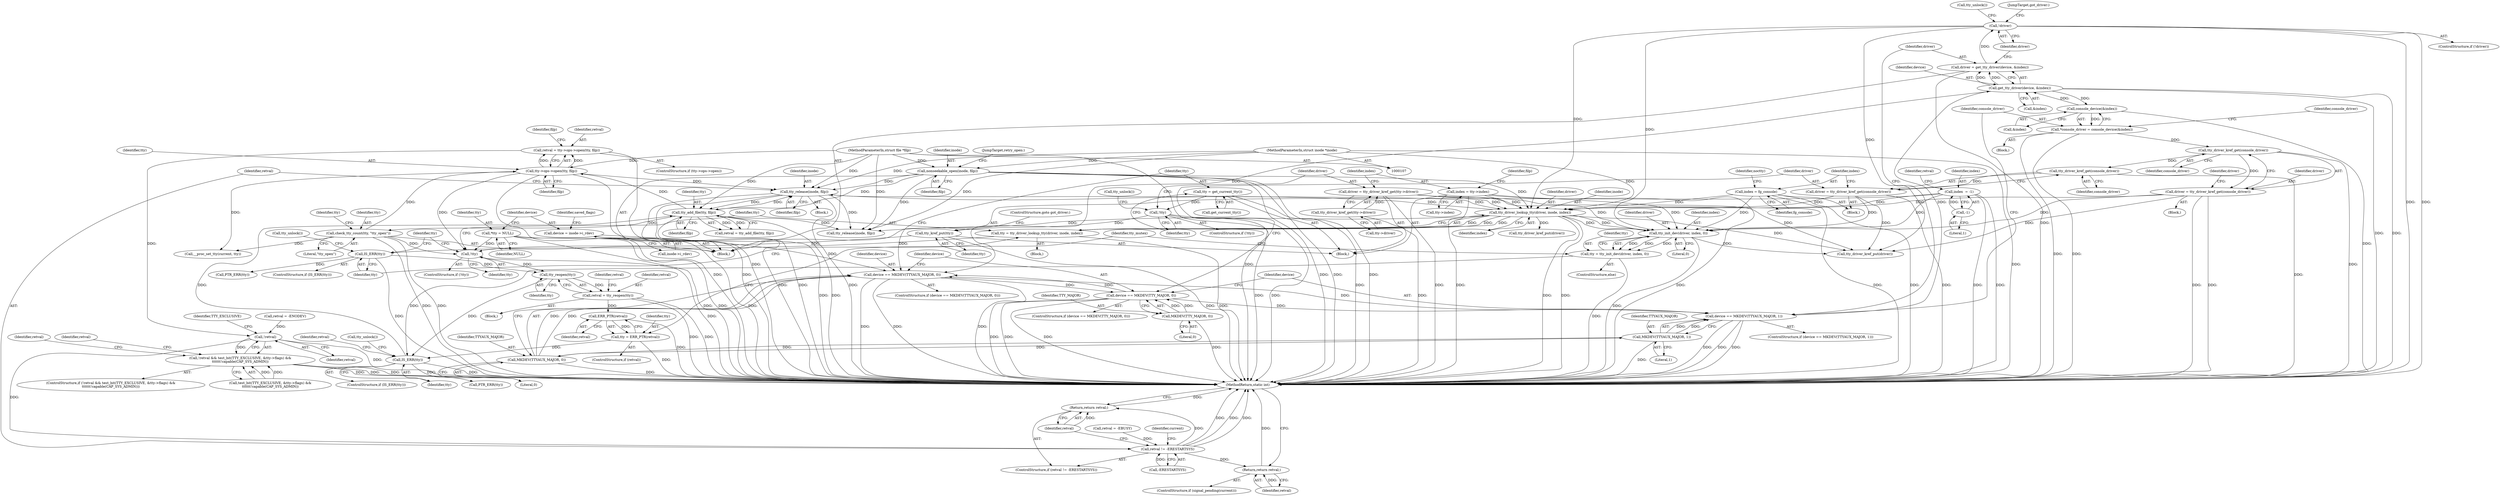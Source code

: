 digraph "0_linux_c290f8358acaeffd8e0c551ddcc24d1206143376@API" {
"1000367" [label="(Call,retval = tty->ops->open(tty, filp))"];
"1000369" [label="(Call,tty->ops->open(tty, filp))"];
"1000339" [label="(Call,check_tty_count(tty, \"tty_open\"))"];
"1000327" [label="(Call,tty_add_file(tty, filp))"];
"1000318" [label="(Call,IS_ERR(tty))"];
"1000297" [label="(Call,tty_reopen(tty))"];
"1000280" [label="(Call,IS_ERR(tty))"];
"1000273" [label="(Call,tty = tty_driver_lookup_tty(driver, inode, index))"];
"1000275" [label="(Call,tty_driver_lookup_tty(driver, inode, index))"];
"1000258" [label="(Call,!driver)"];
"1000251" [label="(Call,driver = get_tty_driver(device, &index))"];
"1000253" [label="(Call,get_tty_driver(device, &index))"];
"1000213" [label="(Call,device == MKDEV(TTYAUX_MAJOR, 1))"];
"1000194" [label="(Call,device == MKDEV(TTY_MAJOR, 0))"];
"1000154" [label="(Call,device == MKDEV(TTYAUX_MAJOR, 0))"];
"1000120" [label="(Call,device = inode->i_rdev)"];
"1000156" [label="(Call,MKDEV(TTYAUX_MAJOR, 0))"];
"1000215" [label="(Call,MKDEV(TTYAUX_MAJOR, 1))"];
"1000196" [label="(Call,MKDEV(TTY_MAJOR, 0))"];
"1000222" [label="(Call,console_device(&index))"];
"1000228" [label="(Call,driver = tty_driver_kref_get(console_driver))"];
"1000230" [label="(Call,tty_driver_kref_get(console_driver))"];
"1000220" [label="(Call,*console_driver = console_device(&index))"];
"1000174" [label="(Call,driver = tty_driver_kref_get(tty->driver))"];
"1000176" [label="(Call,tty_driver_kref_get(tty->driver))"];
"1000201" [label="(Call,driver = tty_driver_kref_get(console_driver))"];
"1000203" [label="(Call,tty_driver_kref_get(console_driver))"];
"1000131" [label="(Call,nonseekable_open(inode, filp))"];
"1000108" [label="(MethodParameterIn,struct inode *inode)"];
"1000109" [label="(MethodParameterIn,struct file *filp)"];
"1000404" [label="(Call,tty_release(inode, filp))"];
"1000205" [label="(Call,index = fg_console)"];
"1000180" [label="(Call,index = tty->index)"];
"1000142" [label="(Call,index  = -1)"];
"1000144" [label="(Call,-1)"];
"1000270" [label="(Call,!tty)"];
"1000190" [label="(Call,tty_kref_put(tty))"];
"1000164" [label="(Call,!tty)"];
"1000160" [label="(Call,tty = get_current_tty())"];
"1000112" [label="(Call,*tty = NULL)"];
"1000306" [label="(Call,tty = tty_init_dev(driver, index, 0))"];
"1000308" [label="(Call,tty_init_dev(driver, index, 0))"];
"1000301" [label="(Call,tty = ERR_PTR(retval))"];
"1000303" [label="(Call,ERR_PTR(retval))"];
"1000295" [label="(Call,retval = tty_reopen(tty))"];
"1000384" [label="(Call,!retval)"];
"1000383" [label="(Call,!retval && test_bit(TTY_EXCLUSIVE, &tty->flags) &&\n\t\t\t\t\t\t!capable(CAP_SYS_ADMIN))"];
"1000408" [label="(Call,retval != -ERESTARTSYS)"];
"1000412" [label="(Return,return retval;)"];
"1000417" [label="(Return,return retval;)"];
"1000122" [label="(Call,inode->i_rdev)"];
"1000109" [label="(MethodParameterIn,struct file *filp)"];
"1000388" [label="(Identifier,TTY_EXCLUSIVE)"];
"1000131" [label="(Call,nonseekable_open(inode, filp))"];
"1000174" [label="(Call,driver = tty_driver_kref_get(tty->driver))"];
"1000405" [label="(Identifier,inode)"];
"1000155" [label="(Identifier,device)"];
"1000259" [label="(Identifier,driver)"];
"1000209" [label="(Identifier,noctty)"];
"1000216" [label="(Identifier,TTYAUX_MAJOR)"];
"1000371" [label="(Identifier,filp)"];
"1000310" [label="(Identifier,index)"];
"1000311" [label="(Literal,0)"];
"1000385" [label="(Identifier,retval)"];
"1000296" [label="(Identifier,retval)"];
"1000386" [label="(Call,test_bit(TTY_EXCLUSIVE, &tty->flags) &&\n\t\t\t\t\t\t!capable(CAP_SYS_ADMIN))"];
"1000401" [label="(Identifier,retval)"];
"1000133" [label="(Identifier,filp)"];
"1000213" [label="(Call,device == MKDEV(TTYAUX_MAJOR, 1))"];
"1000196" [label="(Call,MKDEV(TTY_MAJOR, 0))"];
"1000367" [label="(Call,retval = tty->ops->open(tty, filp))"];
"1000199" [label="(Block,)"];
"1000370" [label="(Identifier,tty)"];
"1000321" [label="(Call,tty_unlock())"];
"1000226" [label="(Identifier,console_driver)"];
"1000305" [label="(ControlStructure,else)"];
"1000279" [label="(ControlStructure,if (IS_ERR(tty)))"];
"1000406" [label="(Identifier,filp)"];
"1000317" [label="(ControlStructure,if (IS_ERR(tty)))"];
"1000197" [label="(Identifier,TTY_MAJOR)"];
"1000278" [label="(Identifier,index)"];
"1000193" [label="(ControlStructure,if (device == MKDEV(TTY_MAJOR, 0)))"];
"1000227" [label="(Block,)"];
"1000143" [label="(Identifier,index)"];
"1000158" [label="(Literal,0)"];
"1000404" [label="(Call,tty_release(inode, filp))"];
"1000220" [label="(Call,*console_driver = console_device(&index))"];
"1000255" [label="(Call,&index)"];
"1000273" [label="(Call,tty = tty_driver_lookup_tty(driver, inode, index))"];
"1000270" [label="(Call,!tty)"];
"1000218" [label="(Block,)"];
"1000383" [label="(Call,!retval && test_bit(TTY_EXCLUSIVE, &tty->flags) &&\n\t\t\t\t\t\t!capable(CAP_SYS_ADMIN))"];
"1000408" [label="(Call,retval != -ERESTARTSYS)"];
"1000414" [label="(ControlStructure,if (signal_pending(current)))"];
"1000323" [label="(Call,PTR_ERR(tty))"];
"1000486" [label="(MethodReturn,static int)"];
"1000301" [label="(Call,tty = ERR_PTR(retval))"];
"1000206" [label="(Identifier,index)"];
"1000190" [label="(Call,tty_kref_put(tty))"];
"1000409" [label="(Identifier,retval)"];
"1000298" [label="(Identifier,tty)"];
"1000160" [label="(Call,tty = get_current_tty())"];
"1000120" [label="(Call,device = inode->i_rdev)"];
"1000191" [label="(Identifier,tty)"];
"1000274" [label="(Identifier,tty)"];
"1000297" [label="(Call,tty_reopen(tty))"];
"1000334" [label="(Call,tty_release(inode, filp))"];
"1000397" [label="(Identifier,retval)"];
"1000198" [label="(Literal,0)"];
"1000167" [label="(Call,tty_unlock())"];
"1000203" [label="(Call,tty_driver_kref_get(console_driver))"];
"1000373" [label="(Call,retval = -ENODEV)"];
"1000314" [label="(Identifier,tty_mutex)"];
"1000181" [label="(Identifier,index)"];
"1000110" [label="(Block,)"];
"1000407" [label="(ControlStructure,if (retval != -ERESTARTSYS))"];
"1000382" [label="(ControlStructure,if (!retval && test_bit(TTY_EXCLUSIVE, &tty->flags) &&\n\t\t\t\t\t\t!capable(CAP_SYS_ADMIN)))"];
"1000347" [label="(Identifier,tty)"];
"1000339" [label="(Call,check_tty_count(tty, \"tty_open\"))"];
"1000177" [label="(Call,tty->driver)"];
"1000180" [label="(Call,index = tty->index)"];
"1000142" [label="(Call,index  = -1)"];
"1000253" [label="(Call,get_tty_driver(device, &index))"];
"1000153" [label="(ControlStructure,if (device == MKDEV(TTYAUX_MAJOR, 0)))"];
"1000304" [label="(Identifier,retval)"];
"1000212" [label="(ControlStructure,if (device == MKDEV(TTYAUX_MAJOR, 1)))"];
"1000127" [label="(Identifier,saved_flags)"];
"1000413" [label="(Identifier,retval)"];
"1000299" [label="(ControlStructure,if (retval))"];
"1000402" [label="(Block,)"];
"1000308" [label="(Call,tty_init_dev(driver, index, 0))"];
"1000113" [label="(Identifier,tty)"];
"1000230" [label="(Call,tty_driver_kref_get(console_driver))"];
"1000187" [label="(Identifier,filp)"];
"1000327" [label="(Call,tty_add_file(tty, filp))"];
"1000257" [label="(ControlStructure,if (!driver))"];
"1000163" [label="(ControlStructure,if (!tty))"];
"1000215" [label="(Call,MKDEV(TTYAUX_MAJOR, 1))"];
"1000147" [label="(Identifier,retval)"];
"1000114" [label="(Identifier,NULL)"];
"1000251" [label="(Call,driver = get_tty_driver(device, &index))"];
"1000318" [label="(Call,IS_ERR(tty))"];
"1000229" [label="(Identifier,driver)"];
"1000340" [label="(Identifier,tty)"];
"1000307" [label="(Identifier,tty)"];
"1000272" [label="(Block,)"];
"1000223" [label="(Call,&index)"];
"1000132" [label="(Identifier,inode)"];
"1000205" [label="(Call,index = fg_console)"];
"1000112" [label="(Call,*tty = NULL)"];
"1000214" [label="(Identifier,device)"];
"1000287" [label="(Call,tty_driver_kref_put(driver))"];
"1000329" [label="(Identifier,filp)"];
"1000276" [label="(Identifier,driver)"];
"1000161" [label="(Identifier,tty)"];
"1000182" [label="(Call,tty->index)"];
"1000303" [label="(Call,ERR_PTR(retval))"];
"1000195" [label="(Identifier,device)"];
"1000396" [label="(Call,retval = -EBUSY)"];
"1000254" [label="(Identifier,device)"];
"1000325" [label="(Call,retval = tty_add_file(tty, filp))"];
"1000315" [label="(Call,tty_driver_kref_put(driver))"];
"1000271" [label="(Identifier,tty)"];
"1000293" [label="(Identifier,tty)"];
"1000281" [label="(Identifier,tty)"];
"1000165" [label="(Identifier,tty)"];
"1000361" [label="(ControlStructure,if (tty->ops->open))"];
"1000233" [label="(Identifier,driver)"];
"1000145" [label="(Literal,1)"];
"1000156" [label="(Call,MKDEV(TTYAUX_MAJOR, 0))"];
"1000302" [label="(Identifier,tty)"];
"1000283" [label="(Call,tty_unlock())"];
"1000134" [label="(JumpTarget,retry_open:)"];
"1000280" [label="(Call,IS_ERR(tty))"];
"1000221" [label="(Identifier,console_driver)"];
"1000412" [label="(Return,return retval;)"];
"1000202" [label="(Identifier,driver)"];
"1000217" [label="(Literal,1)"];
"1000418" [label="(Identifier,retval)"];
"1000162" [label="(Call,get_current_tty())"];
"1000417" [label="(Return,return retval;)"];
"1000300" [label="(Identifier,retval)"];
"1000207" [label="(Identifier,fg_console)"];
"1000269" [label="(ControlStructure,if (!tty))"];
"1000275" [label="(Call,tty_driver_lookup_tty(driver, inode, index))"];
"1000379" [label="(Identifier,filp)"];
"1000194" [label="(Call,device == MKDEV(TTY_MAJOR, 0))"];
"1000294" [label="(Block,)"];
"1000326" [label="(Identifier,retval)"];
"1000261" [label="(Call,tty_unlock())"];
"1000231" [label="(Identifier,console_driver)"];
"1000309" [label="(Identifier,driver)"];
"1000175" [label="(Identifier,driver)"];
"1000228" [label="(Call,driver = tty_driver_kref_get(console_driver))"];
"1000204" [label="(Identifier,console_driver)"];
"1000384" [label="(Call,!retval)"];
"1000144" [label="(Call,-1)"];
"1000290" [label="(Call,PTR_ERR(tty))"];
"1000192" [label="(ControlStructure,goto got_driver;)"];
"1000201" [label="(Call,driver = tty_driver_kref_get(console_driver))"];
"1000176" [label="(Call,tty_driver_kref_get(tty->driver))"];
"1000328" [label="(Identifier,tty)"];
"1000319" [label="(Identifier,tty)"];
"1000470" [label="(Call,__proc_set_tty(current, tty))"];
"1000410" [label="(Call,-ERESTARTSYS)"];
"1000222" [label="(Call,console_device(&index))"];
"1000341" [label="(Literal,\"tty_open\")"];
"1000252" [label="(Identifier,driver)"];
"1000157" [label="(Identifier,TTYAUX_MAJOR)"];
"1000295" [label="(Call,retval = tty_reopen(tty))"];
"1000121" [label="(Identifier,device)"];
"1000159" [label="(Block,)"];
"1000154" [label="(Call,device == MKDEV(TTYAUX_MAJOR, 0))"];
"1000277" [label="(Identifier,inode)"];
"1000416" [label="(Identifier,current)"];
"1000268" [label="(JumpTarget,got_driver:)"];
"1000306" [label="(Call,tty = tty_init_dev(driver, index, 0))"];
"1000369" [label="(Call,tty->ops->open(tty, filp))"];
"1000164" [label="(Call,!tty)"];
"1000258" [label="(Call,!driver)"];
"1000368" [label="(Identifier,retval)"];
"1000108" [label="(MethodParameterIn,struct inode *inode)"];
"1000367" -> "1000361"  [label="AST: "];
"1000367" -> "1000369"  [label="CFG: "];
"1000368" -> "1000367"  [label="AST: "];
"1000369" -> "1000367"  [label="AST: "];
"1000379" -> "1000367"  [label="CFG: "];
"1000367" -> "1000486"  [label="DDG: "];
"1000369" -> "1000367"  [label="DDG: "];
"1000369" -> "1000367"  [label="DDG: "];
"1000367" -> "1000384"  [label="DDG: "];
"1000369" -> "1000371"  [label="CFG: "];
"1000370" -> "1000369"  [label="AST: "];
"1000371" -> "1000369"  [label="AST: "];
"1000369" -> "1000486"  [label="DDG: "];
"1000369" -> "1000486"  [label="DDG: "];
"1000369" -> "1000270"  [label="DDG: "];
"1000339" -> "1000369"  [label="DDG: "];
"1000327" -> "1000369"  [label="DDG: "];
"1000109" -> "1000369"  [label="DDG: "];
"1000369" -> "1000404"  [label="DDG: "];
"1000369" -> "1000470"  [label="DDG: "];
"1000339" -> "1000110"  [label="AST: "];
"1000339" -> "1000341"  [label="CFG: "];
"1000340" -> "1000339"  [label="AST: "];
"1000341" -> "1000339"  [label="AST: "];
"1000347" -> "1000339"  [label="CFG: "];
"1000339" -> "1000486"  [label="DDG: "];
"1000339" -> "1000486"  [label="DDG: "];
"1000339" -> "1000270"  [label="DDG: "];
"1000327" -> "1000339"  [label="DDG: "];
"1000339" -> "1000470"  [label="DDG: "];
"1000327" -> "1000325"  [label="AST: "];
"1000327" -> "1000329"  [label="CFG: "];
"1000328" -> "1000327"  [label="AST: "];
"1000329" -> "1000327"  [label="AST: "];
"1000325" -> "1000327"  [label="CFG: "];
"1000327" -> "1000486"  [label="DDG: "];
"1000327" -> "1000486"  [label="DDG: "];
"1000327" -> "1000325"  [label="DDG: "];
"1000327" -> "1000325"  [label="DDG: "];
"1000318" -> "1000327"  [label="DDG: "];
"1000131" -> "1000327"  [label="DDG: "];
"1000404" -> "1000327"  [label="DDG: "];
"1000109" -> "1000327"  [label="DDG: "];
"1000327" -> "1000334"  [label="DDG: "];
"1000327" -> "1000404"  [label="DDG: "];
"1000318" -> "1000317"  [label="AST: "];
"1000318" -> "1000319"  [label="CFG: "];
"1000319" -> "1000318"  [label="AST: "];
"1000321" -> "1000318"  [label="CFG: "];
"1000326" -> "1000318"  [label="CFG: "];
"1000318" -> "1000486"  [label="DDG: "];
"1000297" -> "1000318"  [label="DDG: "];
"1000306" -> "1000318"  [label="DDG: "];
"1000301" -> "1000318"  [label="DDG: "];
"1000318" -> "1000323"  [label="DDG: "];
"1000297" -> "1000295"  [label="AST: "];
"1000297" -> "1000298"  [label="CFG: "];
"1000298" -> "1000297"  [label="AST: "];
"1000295" -> "1000297"  [label="CFG: "];
"1000297" -> "1000295"  [label="DDG: "];
"1000280" -> "1000297"  [label="DDG: "];
"1000270" -> "1000297"  [label="DDG: "];
"1000280" -> "1000279"  [label="AST: "];
"1000280" -> "1000281"  [label="CFG: "];
"1000281" -> "1000280"  [label="AST: "];
"1000283" -> "1000280"  [label="CFG: "];
"1000293" -> "1000280"  [label="CFG: "];
"1000280" -> "1000486"  [label="DDG: "];
"1000273" -> "1000280"  [label="DDG: "];
"1000280" -> "1000290"  [label="DDG: "];
"1000273" -> "1000272"  [label="AST: "];
"1000273" -> "1000275"  [label="CFG: "];
"1000274" -> "1000273"  [label="AST: "];
"1000275" -> "1000273"  [label="AST: "];
"1000281" -> "1000273"  [label="CFG: "];
"1000273" -> "1000486"  [label="DDG: "];
"1000275" -> "1000273"  [label="DDG: "];
"1000275" -> "1000273"  [label="DDG: "];
"1000275" -> "1000273"  [label="DDG: "];
"1000275" -> "1000278"  [label="CFG: "];
"1000276" -> "1000275"  [label="AST: "];
"1000277" -> "1000275"  [label="AST: "];
"1000278" -> "1000275"  [label="AST: "];
"1000275" -> "1000486"  [label="DDG: "];
"1000275" -> "1000486"  [label="DDG: "];
"1000258" -> "1000275"  [label="DDG: "];
"1000228" -> "1000275"  [label="DDG: "];
"1000174" -> "1000275"  [label="DDG: "];
"1000201" -> "1000275"  [label="DDG: "];
"1000131" -> "1000275"  [label="DDG: "];
"1000404" -> "1000275"  [label="DDG: "];
"1000108" -> "1000275"  [label="DDG: "];
"1000205" -> "1000275"  [label="DDG: "];
"1000180" -> "1000275"  [label="DDG: "];
"1000142" -> "1000275"  [label="DDG: "];
"1000275" -> "1000287"  [label="DDG: "];
"1000275" -> "1000308"  [label="DDG: "];
"1000275" -> "1000308"  [label="DDG: "];
"1000275" -> "1000315"  [label="DDG: "];
"1000275" -> "1000334"  [label="DDG: "];
"1000275" -> "1000404"  [label="DDG: "];
"1000258" -> "1000257"  [label="AST: "];
"1000258" -> "1000259"  [label="CFG: "];
"1000259" -> "1000258"  [label="AST: "];
"1000261" -> "1000258"  [label="CFG: "];
"1000268" -> "1000258"  [label="CFG: "];
"1000258" -> "1000486"  [label="DDG: "];
"1000258" -> "1000486"  [label="DDG: "];
"1000251" -> "1000258"  [label="DDG: "];
"1000258" -> "1000308"  [label="DDG: "];
"1000258" -> "1000315"  [label="DDG: "];
"1000251" -> "1000110"  [label="AST: "];
"1000251" -> "1000253"  [label="CFG: "];
"1000252" -> "1000251"  [label="AST: "];
"1000253" -> "1000251"  [label="AST: "];
"1000259" -> "1000251"  [label="CFG: "];
"1000251" -> "1000486"  [label="DDG: "];
"1000253" -> "1000251"  [label="DDG: "];
"1000253" -> "1000251"  [label="DDG: "];
"1000253" -> "1000255"  [label="CFG: "];
"1000254" -> "1000253"  [label="AST: "];
"1000255" -> "1000253"  [label="AST: "];
"1000253" -> "1000486"  [label="DDG: "];
"1000253" -> "1000486"  [label="DDG: "];
"1000253" -> "1000154"  [label="DDG: "];
"1000253" -> "1000222"  [label="DDG: "];
"1000213" -> "1000253"  [label="DDG: "];
"1000222" -> "1000253"  [label="DDG: "];
"1000213" -> "1000212"  [label="AST: "];
"1000213" -> "1000215"  [label="CFG: "];
"1000214" -> "1000213"  [label="AST: "];
"1000215" -> "1000213"  [label="AST: "];
"1000221" -> "1000213"  [label="CFG: "];
"1000252" -> "1000213"  [label="CFG: "];
"1000213" -> "1000486"  [label="DDG: "];
"1000213" -> "1000486"  [label="DDG: "];
"1000213" -> "1000486"  [label="DDG: "];
"1000213" -> "1000154"  [label="DDG: "];
"1000194" -> "1000213"  [label="DDG: "];
"1000215" -> "1000213"  [label="DDG: "];
"1000215" -> "1000213"  [label="DDG: "];
"1000194" -> "1000193"  [label="AST: "];
"1000194" -> "1000196"  [label="CFG: "];
"1000195" -> "1000194"  [label="AST: "];
"1000196" -> "1000194"  [label="AST: "];
"1000202" -> "1000194"  [label="CFG: "];
"1000214" -> "1000194"  [label="CFG: "];
"1000194" -> "1000486"  [label="DDG: "];
"1000194" -> "1000486"  [label="DDG: "];
"1000194" -> "1000486"  [label="DDG: "];
"1000194" -> "1000154"  [label="DDG: "];
"1000154" -> "1000194"  [label="DDG: "];
"1000196" -> "1000194"  [label="DDG: "];
"1000196" -> "1000194"  [label="DDG: "];
"1000154" -> "1000153"  [label="AST: "];
"1000154" -> "1000156"  [label="CFG: "];
"1000155" -> "1000154"  [label="AST: "];
"1000156" -> "1000154"  [label="AST: "];
"1000161" -> "1000154"  [label="CFG: "];
"1000195" -> "1000154"  [label="CFG: "];
"1000154" -> "1000486"  [label="DDG: "];
"1000154" -> "1000486"  [label="DDG: "];
"1000154" -> "1000486"  [label="DDG: "];
"1000120" -> "1000154"  [label="DDG: "];
"1000156" -> "1000154"  [label="DDG: "];
"1000156" -> "1000154"  [label="DDG: "];
"1000120" -> "1000110"  [label="AST: "];
"1000120" -> "1000122"  [label="CFG: "];
"1000121" -> "1000120"  [label="AST: "];
"1000122" -> "1000120"  [label="AST: "];
"1000127" -> "1000120"  [label="CFG: "];
"1000120" -> "1000486"  [label="DDG: "];
"1000156" -> "1000158"  [label="CFG: "];
"1000157" -> "1000156"  [label="AST: "];
"1000158" -> "1000156"  [label="AST: "];
"1000156" -> "1000486"  [label="DDG: "];
"1000215" -> "1000156"  [label="DDG: "];
"1000156" -> "1000215"  [label="DDG: "];
"1000215" -> "1000217"  [label="CFG: "];
"1000216" -> "1000215"  [label="AST: "];
"1000217" -> "1000215"  [label="AST: "];
"1000215" -> "1000486"  [label="DDG: "];
"1000196" -> "1000198"  [label="CFG: "];
"1000197" -> "1000196"  [label="AST: "];
"1000198" -> "1000196"  [label="AST: "];
"1000196" -> "1000486"  [label="DDG: "];
"1000222" -> "1000220"  [label="AST: "];
"1000222" -> "1000223"  [label="CFG: "];
"1000223" -> "1000222"  [label="AST: "];
"1000220" -> "1000222"  [label="CFG: "];
"1000222" -> "1000486"  [label="DDG: "];
"1000222" -> "1000220"  [label="DDG: "];
"1000228" -> "1000227"  [label="AST: "];
"1000228" -> "1000230"  [label="CFG: "];
"1000229" -> "1000228"  [label="AST: "];
"1000230" -> "1000228"  [label="AST: "];
"1000233" -> "1000228"  [label="CFG: "];
"1000228" -> "1000486"  [label="DDG: "];
"1000228" -> "1000486"  [label="DDG: "];
"1000230" -> "1000228"  [label="DDG: "];
"1000228" -> "1000308"  [label="DDG: "];
"1000228" -> "1000315"  [label="DDG: "];
"1000230" -> "1000231"  [label="CFG: "];
"1000231" -> "1000230"  [label="AST: "];
"1000230" -> "1000486"  [label="DDG: "];
"1000230" -> "1000203"  [label="DDG: "];
"1000220" -> "1000230"  [label="DDG: "];
"1000220" -> "1000218"  [label="AST: "];
"1000221" -> "1000220"  [label="AST: "];
"1000226" -> "1000220"  [label="CFG: "];
"1000220" -> "1000486"  [label="DDG: "];
"1000220" -> "1000486"  [label="DDG: "];
"1000174" -> "1000159"  [label="AST: "];
"1000174" -> "1000176"  [label="CFG: "];
"1000175" -> "1000174"  [label="AST: "];
"1000176" -> "1000174"  [label="AST: "];
"1000181" -> "1000174"  [label="CFG: "];
"1000174" -> "1000486"  [label="DDG: "];
"1000176" -> "1000174"  [label="DDG: "];
"1000174" -> "1000308"  [label="DDG: "];
"1000174" -> "1000315"  [label="DDG: "];
"1000176" -> "1000177"  [label="CFG: "];
"1000177" -> "1000176"  [label="AST: "];
"1000176" -> "1000486"  [label="DDG: "];
"1000201" -> "1000199"  [label="AST: "];
"1000201" -> "1000203"  [label="CFG: "];
"1000202" -> "1000201"  [label="AST: "];
"1000203" -> "1000201"  [label="AST: "];
"1000206" -> "1000201"  [label="CFG: "];
"1000201" -> "1000486"  [label="DDG: "];
"1000203" -> "1000201"  [label="DDG: "];
"1000201" -> "1000308"  [label="DDG: "];
"1000201" -> "1000315"  [label="DDG: "];
"1000203" -> "1000204"  [label="CFG: "];
"1000204" -> "1000203"  [label="AST: "];
"1000203" -> "1000486"  [label="DDG: "];
"1000131" -> "1000110"  [label="AST: "];
"1000131" -> "1000133"  [label="CFG: "];
"1000132" -> "1000131"  [label="AST: "];
"1000133" -> "1000131"  [label="AST: "];
"1000134" -> "1000131"  [label="CFG: "];
"1000131" -> "1000486"  [label="DDG: "];
"1000131" -> "1000486"  [label="DDG: "];
"1000131" -> "1000486"  [label="DDG: "];
"1000108" -> "1000131"  [label="DDG: "];
"1000109" -> "1000131"  [label="DDG: "];
"1000131" -> "1000334"  [label="DDG: "];
"1000131" -> "1000404"  [label="DDG: "];
"1000108" -> "1000107"  [label="AST: "];
"1000108" -> "1000486"  [label="DDG: "];
"1000108" -> "1000334"  [label="DDG: "];
"1000108" -> "1000404"  [label="DDG: "];
"1000109" -> "1000107"  [label="AST: "];
"1000109" -> "1000486"  [label="DDG: "];
"1000109" -> "1000334"  [label="DDG: "];
"1000109" -> "1000404"  [label="DDG: "];
"1000404" -> "1000402"  [label="AST: "];
"1000404" -> "1000406"  [label="CFG: "];
"1000405" -> "1000404"  [label="AST: "];
"1000406" -> "1000404"  [label="AST: "];
"1000409" -> "1000404"  [label="CFG: "];
"1000404" -> "1000486"  [label="DDG: "];
"1000404" -> "1000486"  [label="DDG: "];
"1000404" -> "1000486"  [label="DDG: "];
"1000404" -> "1000334"  [label="DDG: "];
"1000205" -> "1000199"  [label="AST: "];
"1000205" -> "1000207"  [label="CFG: "];
"1000206" -> "1000205"  [label="AST: "];
"1000207" -> "1000205"  [label="AST: "];
"1000209" -> "1000205"  [label="CFG: "];
"1000205" -> "1000486"  [label="DDG: "];
"1000205" -> "1000486"  [label="DDG: "];
"1000205" -> "1000308"  [label="DDG: "];
"1000180" -> "1000159"  [label="AST: "];
"1000180" -> "1000182"  [label="CFG: "];
"1000181" -> "1000180"  [label="AST: "];
"1000182" -> "1000180"  [label="AST: "];
"1000187" -> "1000180"  [label="CFG: "];
"1000180" -> "1000486"  [label="DDG: "];
"1000180" -> "1000486"  [label="DDG: "];
"1000180" -> "1000308"  [label="DDG: "];
"1000142" -> "1000110"  [label="AST: "];
"1000142" -> "1000144"  [label="CFG: "];
"1000143" -> "1000142"  [label="AST: "];
"1000144" -> "1000142"  [label="AST: "];
"1000147" -> "1000142"  [label="CFG: "];
"1000142" -> "1000486"  [label="DDG: "];
"1000142" -> "1000486"  [label="DDG: "];
"1000144" -> "1000142"  [label="DDG: "];
"1000142" -> "1000308"  [label="DDG: "];
"1000144" -> "1000145"  [label="CFG: "];
"1000145" -> "1000144"  [label="AST: "];
"1000270" -> "1000269"  [label="AST: "];
"1000270" -> "1000271"  [label="CFG: "];
"1000271" -> "1000270"  [label="AST: "];
"1000274" -> "1000270"  [label="CFG: "];
"1000293" -> "1000270"  [label="CFG: "];
"1000270" -> "1000486"  [label="DDG: "];
"1000190" -> "1000270"  [label="DDG: "];
"1000112" -> "1000270"  [label="DDG: "];
"1000190" -> "1000159"  [label="AST: "];
"1000190" -> "1000191"  [label="CFG: "];
"1000191" -> "1000190"  [label="AST: "];
"1000192" -> "1000190"  [label="CFG: "];
"1000190" -> "1000486"  [label="DDG: "];
"1000164" -> "1000190"  [label="DDG: "];
"1000164" -> "1000163"  [label="AST: "];
"1000164" -> "1000165"  [label="CFG: "];
"1000165" -> "1000164"  [label="AST: "];
"1000167" -> "1000164"  [label="CFG: "];
"1000175" -> "1000164"  [label="CFG: "];
"1000164" -> "1000486"  [label="DDG: "];
"1000164" -> "1000486"  [label="DDG: "];
"1000160" -> "1000164"  [label="DDG: "];
"1000160" -> "1000159"  [label="AST: "];
"1000160" -> "1000162"  [label="CFG: "];
"1000161" -> "1000160"  [label="AST: "];
"1000162" -> "1000160"  [label="AST: "];
"1000165" -> "1000160"  [label="CFG: "];
"1000160" -> "1000486"  [label="DDG: "];
"1000112" -> "1000110"  [label="AST: "];
"1000112" -> "1000114"  [label="CFG: "];
"1000113" -> "1000112"  [label="AST: "];
"1000114" -> "1000112"  [label="AST: "];
"1000121" -> "1000112"  [label="CFG: "];
"1000112" -> "1000486"  [label="DDG: "];
"1000112" -> "1000486"  [label="DDG: "];
"1000306" -> "1000305"  [label="AST: "];
"1000306" -> "1000308"  [label="CFG: "];
"1000307" -> "1000306"  [label="AST: "];
"1000308" -> "1000306"  [label="AST: "];
"1000314" -> "1000306"  [label="CFG: "];
"1000306" -> "1000486"  [label="DDG: "];
"1000308" -> "1000306"  [label="DDG: "];
"1000308" -> "1000306"  [label="DDG: "];
"1000308" -> "1000306"  [label="DDG: "];
"1000308" -> "1000311"  [label="CFG: "];
"1000309" -> "1000308"  [label="AST: "];
"1000310" -> "1000308"  [label="AST: "];
"1000311" -> "1000308"  [label="AST: "];
"1000308" -> "1000486"  [label="DDG: "];
"1000308" -> "1000315"  [label="DDG: "];
"1000301" -> "1000299"  [label="AST: "];
"1000301" -> "1000303"  [label="CFG: "];
"1000302" -> "1000301"  [label="AST: "];
"1000303" -> "1000301"  [label="AST: "];
"1000314" -> "1000301"  [label="CFG: "];
"1000301" -> "1000486"  [label="DDG: "];
"1000303" -> "1000301"  [label="DDG: "];
"1000303" -> "1000304"  [label="CFG: "];
"1000304" -> "1000303"  [label="AST: "];
"1000303" -> "1000486"  [label="DDG: "];
"1000295" -> "1000303"  [label="DDG: "];
"1000295" -> "1000294"  [label="AST: "];
"1000296" -> "1000295"  [label="AST: "];
"1000300" -> "1000295"  [label="CFG: "];
"1000295" -> "1000486"  [label="DDG: "];
"1000295" -> "1000486"  [label="DDG: "];
"1000384" -> "1000383"  [label="AST: "];
"1000384" -> "1000385"  [label="CFG: "];
"1000385" -> "1000384"  [label="AST: "];
"1000388" -> "1000384"  [label="CFG: "];
"1000383" -> "1000384"  [label="CFG: "];
"1000384" -> "1000486"  [label="DDG: "];
"1000384" -> "1000383"  [label="DDG: "];
"1000373" -> "1000384"  [label="DDG: "];
"1000384" -> "1000408"  [label="DDG: "];
"1000383" -> "1000382"  [label="AST: "];
"1000383" -> "1000386"  [label="CFG: "];
"1000386" -> "1000383"  [label="AST: "];
"1000397" -> "1000383"  [label="CFG: "];
"1000401" -> "1000383"  [label="CFG: "];
"1000383" -> "1000486"  [label="DDG: "];
"1000383" -> "1000486"  [label="DDG: "];
"1000383" -> "1000486"  [label="DDG: "];
"1000386" -> "1000383"  [label="DDG: "];
"1000386" -> "1000383"  [label="DDG: "];
"1000408" -> "1000407"  [label="AST: "];
"1000408" -> "1000410"  [label="CFG: "];
"1000409" -> "1000408"  [label="AST: "];
"1000410" -> "1000408"  [label="AST: "];
"1000413" -> "1000408"  [label="CFG: "];
"1000416" -> "1000408"  [label="CFG: "];
"1000408" -> "1000486"  [label="DDG: "];
"1000408" -> "1000486"  [label="DDG: "];
"1000408" -> "1000486"  [label="DDG: "];
"1000396" -> "1000408"  [label="DDG: "];
"1000410" -> "1000408"  [label="DDG: "];
"1000408" -> "1000412"  [label="DDG: "];
"1000408" -> "1000417"  [label="DDG: "];
"1000412" -> "1000407"  [label="AST: "];
"1000412" -> "1000413"  [label="CFG: "];
"1000413" -> "1000412"  [label="AST: "];
"1000486" -> "1000412"  [label="CFG: "];
"1000412" -> "1000486"  [label="DDG: "];
"1000413" -> "1000412"  [label="DDG: "];
"1000417" -> "1000414"  [label="AST: "];
"1000417" -> "1000418"  [label="CFG: "];
"1000418" -> "1000417"  [label="AST: "];
"1000486" -> "1000417"  [label="CFG: "];
"1000417" -> "1000486"  [label="DDG: "];
"1000418" -> "1000417"  [label="DDG: "];
}
